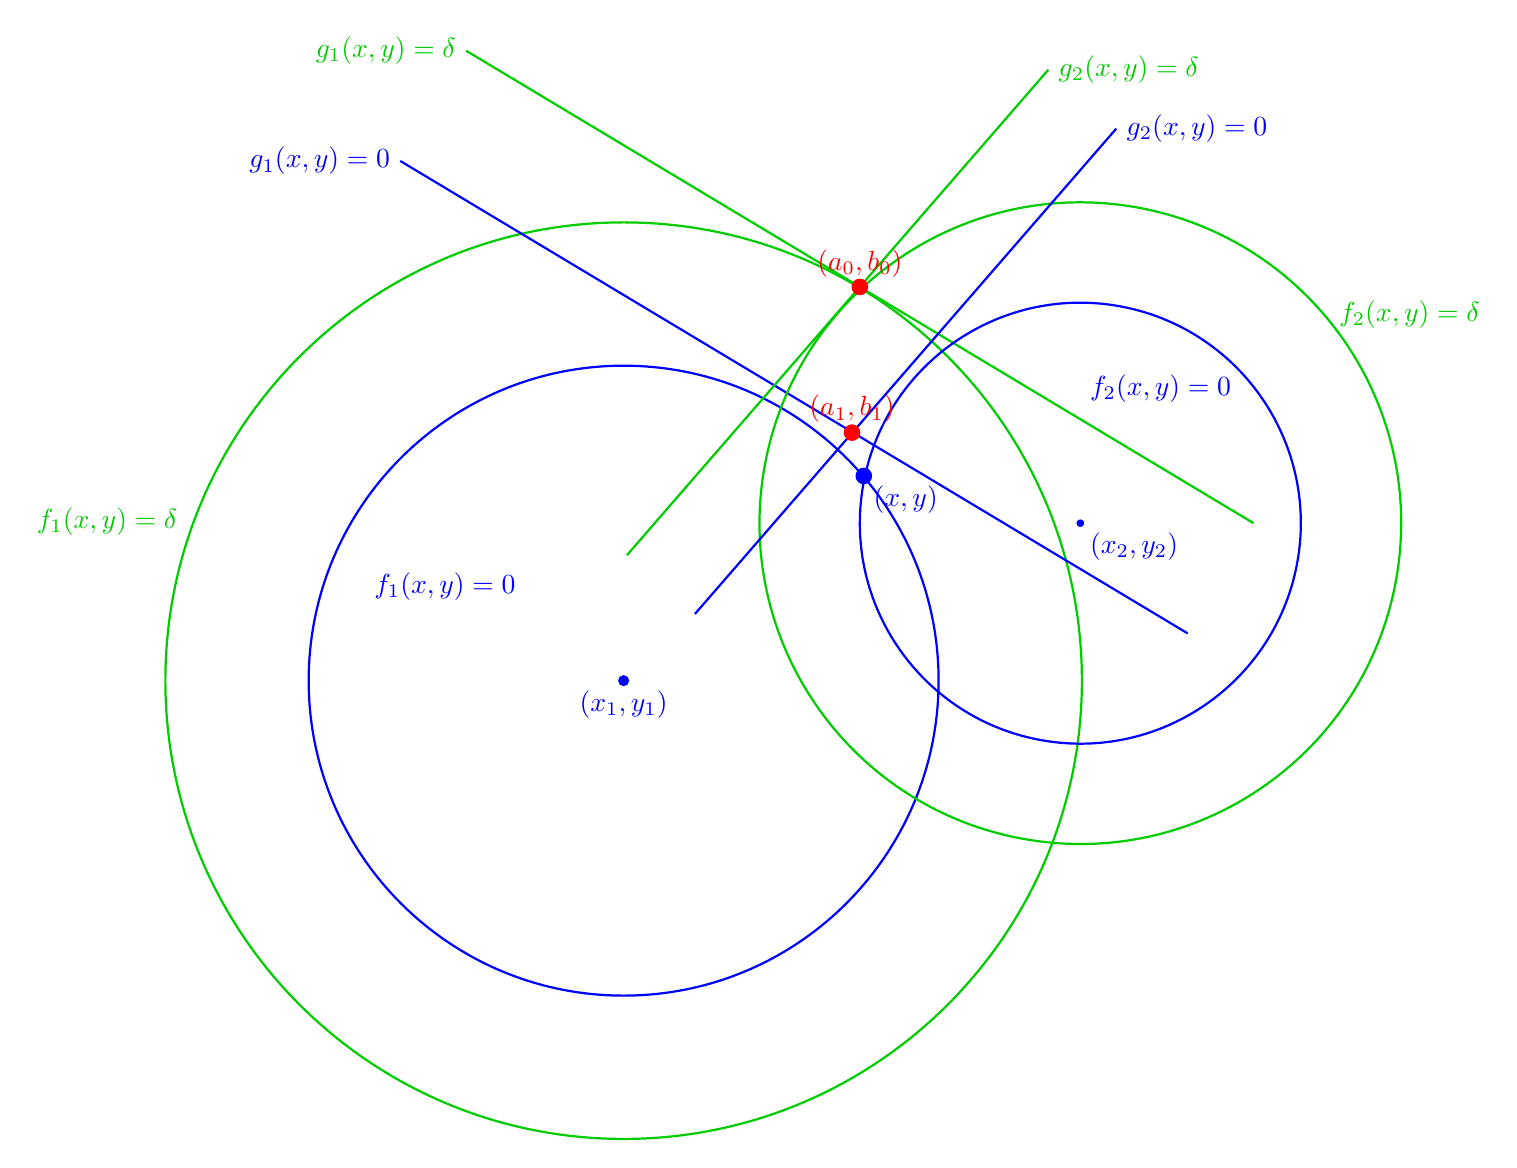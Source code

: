 \begin{tikzpicture}[scale=1]

%%%%%%%%%% First satellite
 \draw[thick, blue] (0,0) circle (4 cm);
  \fill[blue] (0,0) circle (2pt) node[below] {$(x_1,y_1)$};

\coordinate (A)  at (3,5);
 %\fill[red] (A) circle (3pt) node[above] {$(a,b)$};

% \foreach \r in {4.2,4.4,...,5.8}{
%    \draw[thick, gray!20] (0,0) circle (\r cm);
%    \coordinate (AA)  at (59:\r);
%    \draw[thick, gray!20] (AA)--+(5,-3)--+(-5,3);
% }

 \draw[thick, green!80!black] (0,0) circle (5.82 cm);
 \draw[thick, green!80!black] (A)--+(5,-3)--+(-5,3) node[left] {$g_1(x,y)=\delta$};

  \def\r{4.2};
  \coordinate (AA)  at (59:\r);
 \draw[thick, blue] (AA)--+(5,-3)--+(-5,3) node[left] {$g_1(x,y)=0$};

  \node[green!80!black, left]  at (-20:-5.9) {$f_1(x,y)=\delta$};
  \node[blue, right]  at (-20:-3.5) {$f_1(x,y)=0$}; 


%%%%%%%%%% Second satellite
\begin{scope}[xshift=5.8cm,yshift=2cm,scale=0.7,rotate=80]
 \draw[thick, blue] (0,0) circle (4 cm);
  \fill[blue] (0,0) circle (2pt) node[below right] {$(x_2,y_2)$};

\coordinate (A)  at (3,5);
% \fill[red] (A) circle (3pt) node[above] {$(a,b)$};

% \foreach \r in {4.2,4.4,...,5.8}{
%    \draw[thick, gray!20] (0,0) circle (\r cm);
%    \coordinate (AA)  at (59:\r);
%    \draw[thick, gray!20] (AA)--+(5,-3)--+(-5,3);
% }

 \draw[thick, green!80!black] (0,0) circle (5.82 cm);
 \draw[thick, green!80!black] (A)--+(-5,3)--+(5,-3) node[right] {$g_2(x,y)=\delta$};

  \def\r{4.2};
  \coordinate (AA)  at (59:\r);
 \draw[thick, blue] (AA)--+(-5,3)--+(5,-3) node[right] {$g_2(x,y)=0$};

  \node[green!80!black, right]  at (-40:5.9) {$f_2(x,y)=\delta$};
  \node[blue, left]  at (-40:3.8) {$f_2(x,y)=0$}; 
\end{scope}

%%%%%%%%%% Intersections
 \coordinate (A)  at (3,5);
 \fill[red] (A) circle (3pt) node[above] {$(a_0,b_0)$};

 \coordinate (B)  at (2.9,3.15);
 \fill[red] (B) circle (3pt) node[above] {$(a_1,b_1)$};

 \coordinate (C)  at (3.05,2.6);
 \fill[blue] (C) circle (3pt) node[below right] {$(x,y)$};

\end{tikzpicture}
